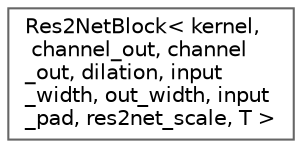 digraph "Graphical Class Hierarchy"
{
 // LATEX_PDF_SIZE
  bgcolor="transparent";
  edge [fontname=Helvetica,fontsize=10,labelfontname=Helvetica,labelfontsize=10];
  node [fontname=Helvetica,fontsize=10,shape=box,height=0.2,width=0.4];
  rankdir="LR";
  Node0 [id="Node000000",label="Res2NetBlock\< kernel,\l channel_out, channel\l_out, dilation, input\l_width, out_width, input\l_pad, res2net_scale, T \>",height=0.2,width=0.4,color="grey40", fillcolor="white", style="filled",URL="$class_res2_net_block.html",tooltip=" "];
}
